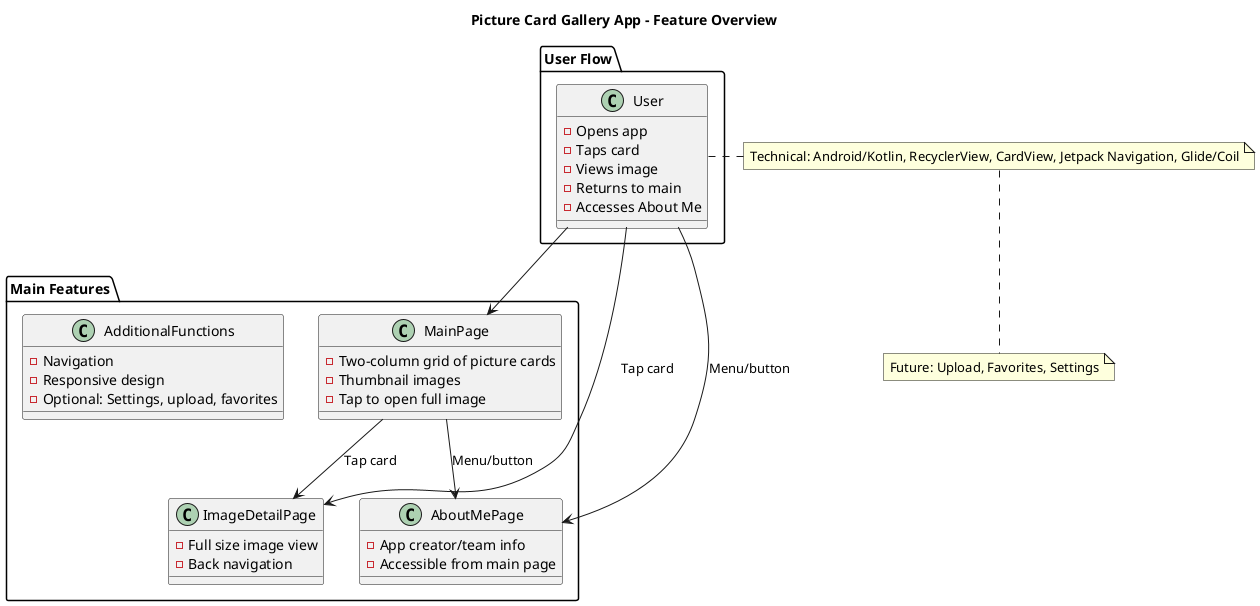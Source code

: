 @startuml

title Picture Card Gallery App - Feature Overview

package "Main Features" {
  class MainPage {
    - Two-column grid of picture cards
    - Thumbnail images
    - Tap to open full image
  }
  class ImageDetailPage {
    - Full size image view
    - Back navigation
  }
  class AboutMePage {
    - App creator/team info
    - Accessible from main page
  }
  class AdditionalFunctions {
    - Navigation
    - Responsive design
    - Optional: Settings, upload, favorites
  }
}

MainPage --> ImageDetailPage : Tap card
MainPage --> AboutMePage : Menu/button

package "User Flow" {
  class User {
    - Opens app
    - Taps card
    - Views image
    - Returns to main
    - Accesses About Me
  }
}

User --> MainPage
User --> ImageDetailPage : Tap card
User --> AboutMePage : Menu/button

note right: Technical: Android/Kotlin, RecyclerView, CardView, Jetpack Navigation, Glide/Coil
note bottom: Future: Upload, Favorites, Settings

@enduml

